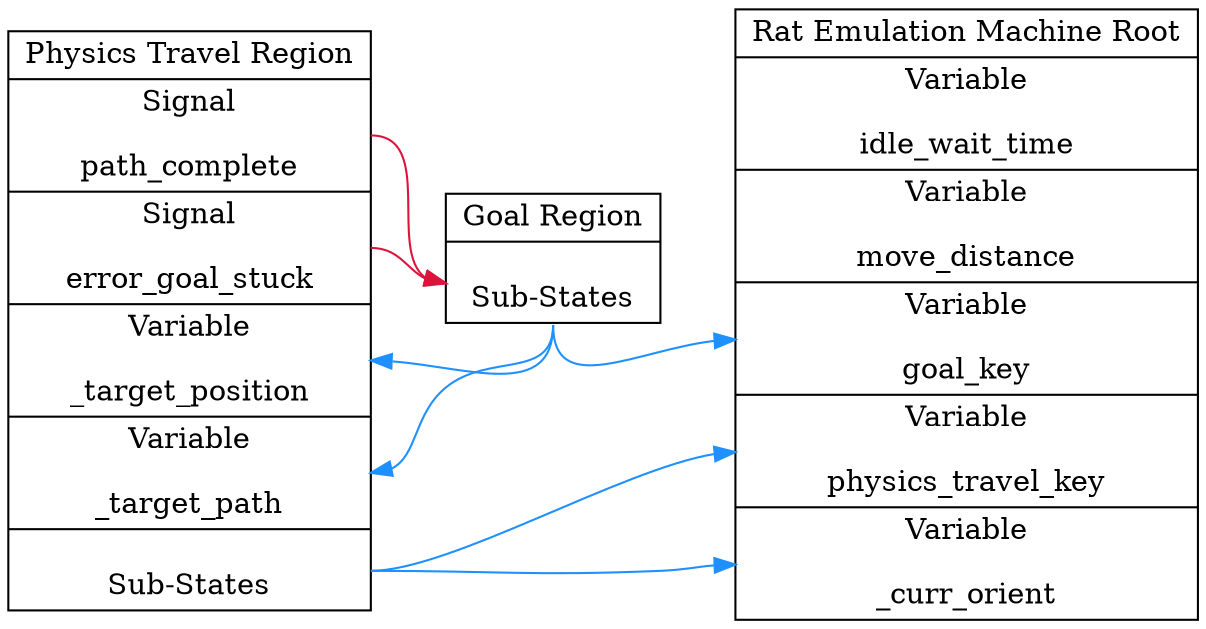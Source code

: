 // REM - the Rat Emulation Machine
// Data Flow - Graphviz Dot
// Directed Graph
digraph G {
    rankdir=LR; // Left to Right, instead of Top to Bottom
    nodesep=.55; // Ensure nodes are separated by at least .55... units?
    overlap=false; // Nodes are not allowed to overlap.
    compound=true; // Allow edges between clusters
    
    // All the nodes are records
    node [shape=record];
    
    ROOT [label="
        <name> Rat Emulation Machine Root |
        <idle_wait> Variable\n\nidle_wait_time |
        <move_dist> Variable\n\nmove_distance | 
        <gr_key> Variable\n\ngoal_key |
        <ptr_key> Variable\n\nphysics_travel_key |
        <curr_orient> Variable\n\n_curr_orient
    "];
    
    PTR [label="
        <name> Physics Travel Region |
        <sgnl_complete> Signal\n\npath_complete |
        <sgnl_stuck> Signal\n\nerror_goal_stuck |
        <targ_pos> Variable\n\n_target_position |
        <targ_path> Variable\n\n_target_path |
        <states> \nSub-States
    "];

    GR [label="
        <name> Goal Region |
        <states> \nSub-States
    "];
    
    // Establish rank
    //{rank = source; ROOT;}
    //{rank = same; PTR; GR;}
    
    // Signal Edges
    edge [color="crimson"];
    PTR:sgnl_complete -> GR:states;
    PTR:sgnl_stuck -> GR:states;
    
    // Data Manipulation Edges
    edge [color="dodgerblue"];
    GR:states:s -> PTR:targ_pos;
    GR:states:s -> PTR:targ_path;
    GR:states:s -> ROOT:gr_key;
    PTR:states -> ROOT:ptr_key;
    PTR:states -> ROOT:curr_orient;
}
